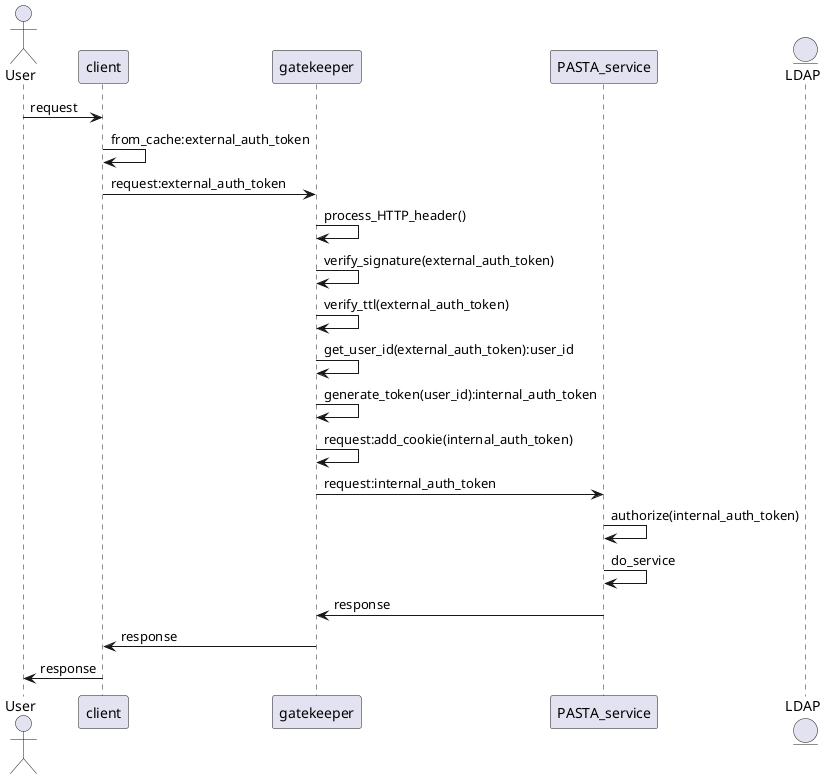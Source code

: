 @startuml
actor User
participant client
participant gatekeeper
participant PASTA_service
entity LDAP

User->client: request
client->client: from_cache:external_auth_token
client->gatekeeper: request:external_auth_token
gatekeeper->gatekeeper: process_HTTP_header()
gatekeeper->gatekeeper: verify_signature(external_auth_token)
gatekeeper->gatekeeper: verify_ttl(external_auth_token)
gatekeeper->gatekeeper: get_user_id(external_auth_token):user_id
gatekeeper->gatekeeper: generate_token(user_id):internal_auth_token
gatekeeper->gatekeeper: request:add_cookie(internal_auth_token)
gatekeeper->PASTA_service: request:internal_auth_token
PASTA_service->PASTA_service: authorize(internal_auth_token)
PASTA_service->PASTA_service: do_service
PASTA_service->gatekeeper: response
gatekeeper->client: response
client->User: response

@enduml